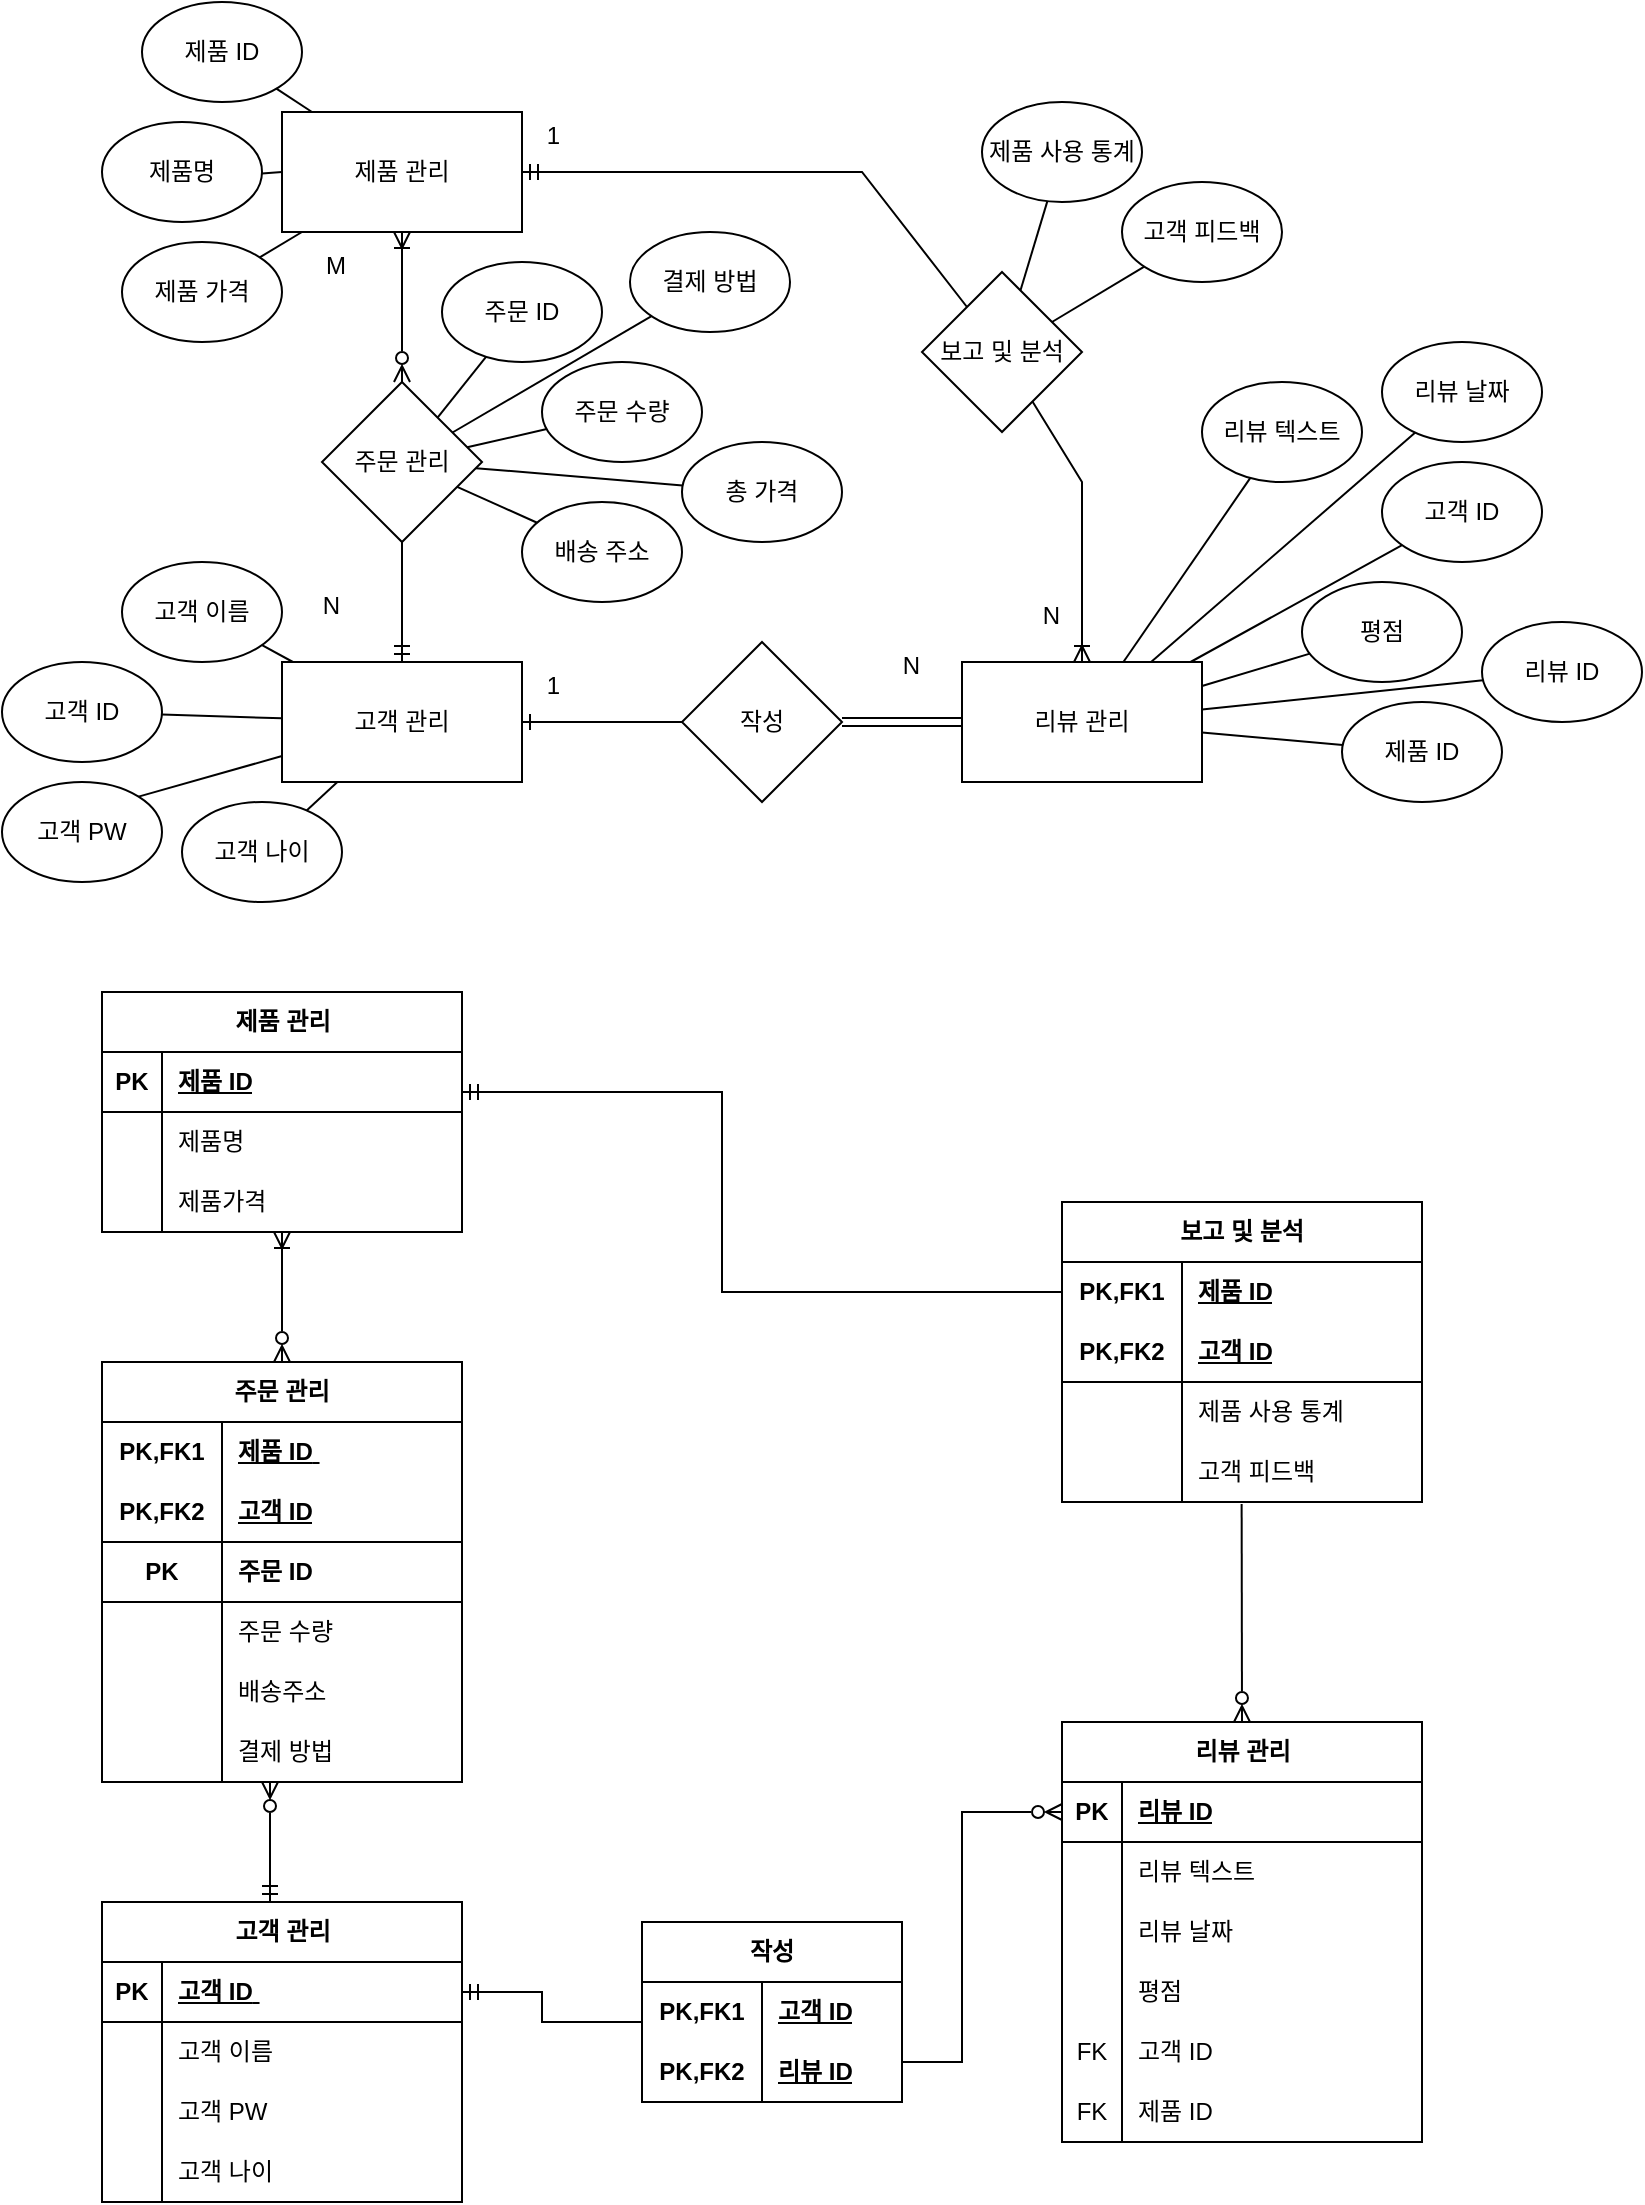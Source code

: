 <mxfile version="21.3.0" type="github">
  <diagram name="페이지-1" id="I0X-XL46i2vq7MJgRz23">
    <mxGraphModel dx="884" dy="465" grid="1" gridSize="10" guides="1" tooltips="1" connect="1" arrows="1" fold="1" page="1" pageScale="1" pageWidth="827" pageHeight="1169" math="0" shadow="0">
      <root>
        <mxCell id="0" />
        <mxCell id="1" parent="0" />
        <mxCell id="QFTJO6hWE16CWzXZC9yU-1" value="고객 관리" style="rounded=0;whiteSpace=wrap;html=1;" parent="1" vertex="1">
          <mxGeometry x="160" y="360" width="120" height="60" as="geometry" />
        </mxCell>
        <mxCell id="QFTJO6hWE16CWzXZC9yU-2" value="제품 관리" style="rounded=0;whiteSpace=wrap;html=1;" parent="1" vertex="1">
          <mxGeometry x="160" y="85" width="120" height="60" as="geometry" />
        </mxCell>
        <mxCell id="QFTJO6hWE16CWzXZC9yU-3" value="주문 관리" style="rhombus;whiteSpace=wrap;html=1;" parent="1" vertex="1">
          <mxGeometry x="180" y="220" width="80" height="80" as="geometry" />
        </mxCell>
        <mxCell id="QFTJO6hWE16CWzXZC9yU-5" value="제품 ID" style="ellipse;whiteSpace=wrap;html=1;" parent="1" vertex="1">
          <mxGeometry x="90" y="30" width="80" height="50" as="geometry" />
        </mxCell>
        <mxCell id="QFTJO6hWE16CWzXZC9yU-6" value="제품명" style="ellipse;whiteSpace=wrap;html=1;" parent="1" vertex="1">
          <mxGeometry x="70" y="90" width="80" height="50" as="geometry" />
        </mxCell>
        <mxCell id="QFTJO6hWE16CWzXZC9yU-7" value="제품 가격" style="ellipse;whiteSpace=wrap;html=1;" parent="1" vertex="1">
          <mxGeometry x="80" y="150" width="80" height="50" as="geometry" />
        </mxCell>
        <mxCell id="QFTJO6hWE16CWzXZC9yU-8" value="주문 ID" style="ellipse;whiteSpace=wrap;html=1;" parent="1" vertex="1">
          <mxGeometry x="240" y="160" width="80" height="50" as="geometry" />
        </mxCell>
        <mxCell id="QFTJO6hWE16CWzXZC9yU-9" value="주문 수량" style="ellipse;whiteSpace=wrap;html=1;" parent="1" vertex="1">
          <mxGeometry x="290" y="210" width="80" height="50" as="geometry" />
        </mxCell>
        <mxCell id="QFTJO6hWE16CWzXZC9yU-11" value="배송 주소" style="ellipse;whiteSpace=wrap;html=1;" parent="1" vertex="1">
          <mxGeometry x="280" y="280" width="80" height="50" as="geometry" />
        </mxCell>
        <mxCell id="QFTJO6hWE16CWzXZC9yU-12" value="결제 방법" style="ellipse;whiteSpace=wrap;html=1;" parent="1" vertex="1">
          <mxGeometry x="334" y="145" width="80" height="50" as="geometry" />
        </mxCell>
        <mxCell id="QFTJO6hWE16CWzXZC9yU-13" value="총 가격" style="ellipse;whiteSpace=wrap;html=1;" parent="1" vertex="1">
          <mxGeometry x="360" y="250" width="80" height="50" as="geometry" />
        </mxCell>
        <mxCell id="QFTJO6hWE16CWzXZC9yU-14" value="고객&amp;nbsp;ID" style="ellipse;whiteSpace=wrap;html=1;" parent="1" vertex="1">
          <mxGeometry x="20" y="360" width="80" height="50" as="geometry" />
        </mxCell>
        <mxCell id="QFTJO6hWE16CWzXZC9yU-15" value="고객&amp;nbsp;PW" style="ellipse;whiteSpace=wrap;html=1;" parent="1" vertex="1">
          <mxGeometry x="20" y="420" width="80" height="50" as="geometry" />
        </mxCell>
        <mxCell id="QFTJO6hWE16CWzXZC9yU-16" value="고객&amp;nbsp;이름" style="ellipse;whiteSpace=wrap;html=1;" parent="1" vertex="1">
          <mxGeometry x="80" y="310" width="80" height="50" as="geometry" />
        </mxCell>
        <mxCell id="QFTJO6hWE16CWzXZC9yU-17" value="고객&amp;nbsp;나이" style="ellipse;whiteSpace=wrap;html=1;" parent="1" vertex="1">
          <mxGeometry x="110" y="430" width="80" height="50" as="geometry" />
        </mxCell>
        <mxCell id="QFTJO6hWE16CWzXZC9yU-19" value="리뷰 관리" style="rounded=0;whiteSpace=wrap;html=1;" parent="1" vertex="1">
          <mxGeometry x="500" y="360" width="120" height="60" as="geometry" />
        </mxCell>
        <mxCell id="QFTJO6hWE16CWzXZC9yU-20" value="리뷰 ID" style="ellipse;whiteSpace=wrap;html=1;" parent="1" vertex="1">
          <mxGeometry x="760" y="340" width="80" height="50" as="geometry" />
        </mxCell>
        <mxCell id="QFTJO6hWE16CWzXZC9yU-21" value="제품 ID" style="ellipse;whiteSpace=wrap;html=1;" parent="1" vertex="1">
          <mxGeometry x="690" y="380" width="80" height="50" as="geometry" />
        </mxCell>
        <mxCell id="QFTJO6hWE16CWzXZC9yU-22" value="고객 ID" style="ellipse;whiteSpace=wrap;html=1;" parent="1" vertex="1">
          <mxGeometry x="710" y="260" width="80" height="50" as="geometry" />
        </mxCell>
        <mxCell id="QFTJO6hWE16CWzXZC9yU-23" value="평점" style="ellipse;whiteSpace=wrap;html=1;" parent="1" vertex="1">
          <mxGeometry x="670" y="320" width="80" height="50" as="geometry" />
        </mxCell>
        <mxCell id="QFTJO6hWE16CWzXZC9yU-24" value="리뷰 텍스트" style="ellipse;whiteSpace=wrap;html=1;" parent="1" vertex="1">
          <mxGeometry x="620" y="220" width="80" height="50" as="geometry" />
        </mxCell>
        <mxCell id="QFTJO6hWE16CWzXZC9yU-25" value="리뷰 날짜" style="ellipse;whiteSpace=wrap;html=1;" parent="1" vertex="1">
          <mxGeometry x="710" y="200" width="80" height="50" as="geometry" />
        </mxCell>
        <mxCell id="QFTJO6hWE16CWzXZC9yU-26" value="" style="endArrow=none;html=1;rounded=0;shape=link;" parent="1" source="QFTJO6hWE16CWzXZC9yU-27" target="QFTJO6hWE16CWzXZC9yU-19" edge="1">
          <mxGeometry width="50" height="50" relative="1" as="geometry">
            <mxPoint x="500" y="460" as="sourcePoint" />
            <mxPoint x="380" y="400" as="targetPoint" />
          </mxGeometry>
        </mxCell>
        <mxCell id="QFTJO6hWE16CWzXZC9yU-27" value="작성" style="rhombus;whiteSpace=wrap;html=1;" parent="1" vertex="1">
          <mxGeometry x="360" y="350" width="80" height="80" as="geometry" />
        </mxCell>
        <mxCell id="QFTJO6hWE16CWzXZC9yU-28" value="" style="endArrow=none;html=1;rounded=0;startArrow=ERone;startFill=0;" parent="1" source="QFTJO6hWE16CWzXZC9yU-1" target="QFTJO6hWE16CWzXZC9yU-27" edge="1">
          <mxGeometry width="50" height="50" relative="1" as="geometry">
            <mxPoint x="270" y="470" as="sourcePoint" />
            <mxPoint x="370" y="469.5" as="targetPoint" />
          </mxGeometry>
        </mxCell>
        <mxCell id="QFTJO6hWE16CWzXZC9yU-29" value="보고 및 분석" style="rhombus;whiteSpace=wrap;html=1;" parent="1" vertex="1">
          <mxGeometry x="480" y="165" width="80" height="80" as="geometry" />
        </mxCell>
        <mxCell id="QFTJO6hWE16CWzXZC9yU-30" value="" style="endArrow=ERoneToMany;html=1;rounded=0;entryX=0.5;entryY=0;entryDx=0;entryDy=0;endFill=0;" parent="1" source="QFTJO6hWE16CWzXZC9yU-29" target="QFTJO6hWE16CWzXZC9yU-19" edge="1">
          <mxGeometry width="50" height="50" relative="1" as="geometry">
            <mxPoint x="530" y="279" as="sourcePoint" />
            <mxPoint x="636" y="279" as="targetPoint" />
            <Array as="points">
              <mxPoint x="560" y="270" />
            </Array>
          </mxGeometry>
        </mxCell>
        <mxCell id="QFTJO6hWE16CWzXZC9yU-31" value="" style="endArrow=none;html=1;rounded=0;startArrow=ERmandOne;startFill=0;" parent="1" source="QFTJO6hWE16CWzXZC9yU-2" target="QFTJO6hWE16CWzXZC9yU-29" edge="1">
          <mxGeometry width="50" height="50" relative="1" as="geometry">
            <mxPoint x="310" y="150" as="sourcePoint" />
            <mxPoint x="580" y="490" as="targetPoint" />
            <Array as="points">
              <mxPoint x="450" y="115" />
            </Array>
          </mxGeometry>
        </mxCell>
        <mxCell id="QFTJO6hWE16CWzXZC9yU-32" value="" style="endArrow=ERzeroToMany;html=1;rounded=0;startArrow=ERoneToMany;startFill=0;endFill=0;" parent="1" target="QFTJO6hWE16CWzXZC9yU-3" edge="1">
          <mxGeometry width="50" height="50" relative="1" as="geometry">
            <mxPoint x="220" y="145" as="sourcePoint" />
            <mxPoint x="414" y="215" as="targetPoint" />
          </mxGeometry>
        </mxCell>
        <mxCell id="QFTJO6hWE16CWzXZC9yU-33" value="" style="endArrow=ERmandOne;html=1;rounded=0;endFill=0;" parent="1" source="QFTJO6hWE16CWzXZC9yU-3" target="QFTJO6hWE16CWzXZC9yU-1" edge="1">
          <mxGeometry width="50" height="50" relative="1" as="geometry">
            <mxPoint x="230" y="150" as="sourcePoint" />
            <mxPoint x="230" y="290" as="targetPoint" />
          </mxGeometry>
        </mxCell>
        <mxCell id="QFTJO6hWE16CWzXZC9yU-34" value="제품 사용 통계" style="ellipse;whiteSpace=wrap;html=1;" parent="1" vertex="1">
          <mxGeometry x="510" y="80" width="80" height="50" as="geometry" />
        </mxCell>
        <mxCell id="QFTJO6hWE16CWzXZC9yU-35" value="고객 피드백" style="ellipse;whiteSpace=wrap;html=1;" parent="1" vertex="1">
          <mxGeometry x="580" y="120" width="80" height="50" as="geometry" />
        </mxCell>
        <mxCell id="QFTJO6hWE16CWzXZC9yU-37" value="" style="endArrow=none;html=1;rounded=0;" parent="1" source="QFTJO6hWE16CWzXZC9yU-5" target="QFTJO6hWE16CWzXZC9yU-2" edge="1">
          <mxGeometry width="50" height="50" relative="1" as="geometry">
            <mxPoint x="230" y="150" as="sourcePoint" />
            <mxPoint x="230" y="255" as="targetPoint" />
          </mxGeometry>
        </mxCell>
        <mxCell id="QFTJO6hWE16CWzXZC9yU-38" value="" style="endArrow=none;html=1;rounded=0;" parent="1" source="QFTJO6hWE16CWzXZC9yU-6" target="QFTJO6hWE16CWzXZC9yU-2" edge="1">
          <mxGeometry width="50" height="50" relative="1" as="geometry">
            <mxPoint x="240" y="160" as="sourcePoint" />
            <mxPoint x="240" y="265" as="targetPoint" />
          </mxGeometry>
        </mxCell>
        <mxCell id="QFTJO6hWE16CWzXZC9yU-39" value="" style="endArrow=none;html=1;rounded=0;" parent="1" source="QFTJO6hWE16CWzXZC9yU-7" target="QFTJO6hWE16CWzXZC9yU-2" edge="1">
          <mxGeometry width="50" height="50" relative="1" as="geometry">
            <mxPoint x="250" y="170" as="sourcePoint" />
            <mxPoint x="250" y="275" as="targetPoint" />
          </mxGeometry>
        </mxCell>
        <mxCell id="QFTJO6hWE16CWzXZC9yU-40" value="" style="endArrow=none;html=1;rounded=0;" parent="1" source="QFTJO6hWE16CWzXZC9yU-8" target="QFTJO6hWE16CWzXZC9yU-3" edge="1">
          <mxGeometry width="50" height="50" relative="1" as="geometry">
            <mxPoint x="260" y="180" as="sourcePoint" />
            <mxPoint x="260" y="285" as="targetPoint" />
          </mxGeometry>
        </mxCell>
        <mxCell id="QFTJO6hWE16CWzXZC9yU-41" value="" style="endArrow=none;html=1;rounded=0;" parent="1" source="QFTJO6hWE16CWzXZC9yU-9" target="QFTJO6hWE16CWzXZC9yU-3" edge="1">
          <mxGeometry width="50" height="50" relative="1" as="geometry">
            <mxPoint x="270" y="190" as="sourcePoint" />
            <mxPoint x="270" y="295" as="targetPoint" />
          </mxGeometry>
        </mxCell>
        <mxCell id="QFTJO6hWE16CWzXZC9yU-42" value="" style="endArrow=none;html=1;rounded=0;" parent="1" source="QFTJO6hWE16CWzXZC9yU-11" target="QFTJO6hWE16CWzXZC9yU-3" edge="1">
          <mxGeometry width="50" height="50" relative="1" as="geometry">
            <mxPoint x="290" y="400" as="sourcePoint" />
            <mxPoint x="280" y="305" as="targetPoint" />
          </mxGeometry>
        </mxCell>
        <mxCell id="QFTJO6hWE16CWzXZC9yU-43" value="" style="endArrow=none;html=1;rounded=0;" parent="1" source="QFTJO6hWE16CWzXZC9yU-12" target="QFTJO6hWE16CWzXZC9yU-3" edge="1">
          <mxGeometry width="50" height="50" relative="1" as="geometry">
            <mxPoint x="290" y="210" as="sourcePoint" />
            <mxPoint x="290" y="315" as="targetPoint" />
          </mxGeometry>
        </mxCell>
        <mxCell id="QFTJO6hWE16CWzXZC9yU-44" value="" style="endArrow=none;html=1;rounded=0;" parent="1" source="QFTJO6hWE16CWzXZC9yU-13" target="QFTJO6hWE16CWzXZC9yU-3" edge="1">
          <mxGeometry width="50" height="50" relative="1" as="geometry">
            <mxPoint x="300" y="220" as="sourcePoint" />
            <mxPoint x="300" y="325" as="targetPoint" />
          </mxGeometry>
        </mxCell>
        <mxCell id="QFTJO6hWE16CWzXZC9yU-45" value="" style="endArrow=none;html=1;rounded=0;" parent="1" source="QFTJO6hWE16CWzXZC9yU-1" target="QFTJO6hWE16CWzXZC9yU-16" edge="1">
          <mxGeometry width="50" height="50" relative="1" as="geometry">
            <mxPoint x="310" y="230" as="sourcePoint" />
            <mxPoint x="310" y="335" as="targetPoint" />
          </mxGeometry>
        </mxCell>
        <mxCell id="QFTJO6hWE16CWzXZC9yU-46" value="" style="endArrow=none;html=1;rounded=0;" parent="1" source="QFTJO6hWE16CWzXZC9yU-1" target="QFTJO6hWE16CWzXZC9yU-14" edge="1">
          <mxGeometry width="50" height="50" relative="1" as="geometry">
            <mxPoint x="320" y="240" as="sourcePoint" />
            <mxPoint x="320" y="345" as="targetPoint" />
          </mxGeometry>
        </mxCell>
        <mxCell id="QFTJO6hWE16CWzXZC9yU-47" value="" style="endArrow=none;html=1;rounded=0;entryX=1;entryY=0;entryDx=0;entryDy=0;" parent="1" source="QFTJO6hWE16CWzXZC9yU-1" target="QFTJO6hWE16CWzXZC9yU-15" edge="1">
          <mxGeometry width="50" height="50" relative="1" as="geometry">
            <mxPoint x="330" y="250" as="sourcePoint" />
            <mxPoint x="330" y="355" as="targetPoint" />
          </mxGeometry>
        </mxCell>
        <mxCell id="QFTJO6hWE16CWzXZC9yU-48" value="" style="endArrow=none;html=1;rounded=0;" parent="1" source="QFTJO6hWE16CWzXZC9yU-1" target="QFTJO6hWE16CWzXZC9yU-17" edge="1">
          <mxGeometry width="50" height="50" relative="1" as="geometry">
            <mxPoint x="340" y="260" as="sourcePoint" />
            <mxPoint x="340" y="365" as="targetPoint" />
          </mxGeometry>
        </mxCell>
        <mxCell id="QFTJO6hWE16CWzXZC9yU-49" value="" style="endArrow=none;html=1;rounded=0;" parent="1" source="QFTJO6hWE16CWzXZC9yU-34" target="QFTJO6hWE16CWzXZC9yU-29" edge="1">
          <mxGeometry width="50" height="50" relative="1" as="geometry">
            <mxPoint x="350" y="270" as="sourcePoint" />
            <mxPoint x="350" y="375" as="targetPoint" />
          </mxGeometry>
        </mxCell>
        <mxCell id="QFTJO6hWE16CWzXZC9yU-50" value="" style="endArrow=none;html=1;rounded=0;" parent="1" source="QFTJO6hWE16CWzXZC9yU-35" target="QFTJO6hWE16CWzXZC9yU-29" edge="1">
          <mxGeometry width="50" height="50" relative="1" as="geometry">
            <mxPoint x="360" y="280" as="sourcePoint" />
            <mxPoint x="360" y="385" as="targetPoint" />
          </mxGeometry>
        </mxCell>
        <mxCell id="QFTJO6hWE16CWzXZC9yU-51" value="" style="endArrow=none;html=1;rounded=0;" parent="1" source="QFTJO6hWE16CWzXZC9yU-19" target="QFTJO6hWE16CWzXZC9yU-24" edge="1">
          <mxGeometry width="50" height="50" relative="1" as="geometry">
            <mxPoint x="370" y="290" as="sourcePoint" />
            <mxPoint x="370" y="395" as="targetPoint" />
          </mxGeometry>
        </mxCell>
        <mxCell id="QFTJO6hWE16CWzXZC9yU-52" value="" style="endArrow=none;html=1;rounded=0;" parent="1" source="QFTJO6hWE16CWzXZC9yU-19" target="QFTJO6hWE16CWzXZC9yU-25" edge="1">
          <mxGeometry width="50" height="50" relative="1" as="geometry">
            <mxPoint x="380" y="300" as="sourcePoint" />
            <mxPoint x="380" y="405" as="targetPoint" />
          </mxGeometry>
        </mxCell>
        <mxCell id="QFTJO6hWE16CWzXZC9yU-53" value="" style="endArrow=none;html=1;rounded=0;" parent="1" source="QFTJO6hWE16CWzXZC9yU-19" target="QFTJO6hWE16CWzXZC9yU-22" edge="1">
          <mxGeometry width="50" height="50" relative="1" as="geometry">
            <mxPoint x="390" y="310" as="sourcePoint" />
            <mxPoint x="390" y="415" as="targetPoint" />
          </mxGeometry>
        </mxCell>
        <mxCell id="QFTJO6hWE16CWzXZC9yU-54" value="" style="endArrow=none;html=1;rounded=0;" parent="1" source="QFTJO6hWE16CWzXZC9yU-19" target="QFTJO6hWE16CWzXZC9yU-23" edge="1">
          <mxGeometry width="50" height="50" relative="1" as="geometry">
            <mxPoint x="630" y="470" as="sourcePoint" />
            <mxPoint x="400" y="425" as="targetPoint" />
          </mxGeometry>
        </mxCell>
        <mxCell id="QFTJO6hWE16CWzXZC9yU-55" value="" style="endArrow=none;html=1;rounded=0;" parent="1" source="QFTJO6hWE16CWzXZC9yU-19" target="QFTJO6hWE16CWzXZC9yU-21" edge="1">
          <mxGeometry width="50" height="50" relative="1" as="geometry">
            <mxPoint x="410" y="330" as="sourcePoint" />
            <mxPoint x="410" y="435" as="targetPoint" />
          </mxGeometry>
        </mxCell>
        <mxCell id="QFTJO6hWE16CWzXZC9yU-56" value="" style="endArrow=none;html=1;rounded=0;" parent="1" source="QFTJO6hWE16CWzXZC9yU-19" target="QFTJO6hWE16CWzXZC9yU-20" edge="1">
          <mxGeometry width="50" height="50" relative="1" as="geometry">
            <mxPoint x="420" y="340" as="sourcePoint" />
            <mxPoint x="420" y="445" as="targetPoint" />
          </mxGeometry>
        </mxCell>
        <mxCell id="rQgLhofHb-ZOUYhMHcdL-1" value="고객 관리" style="shape=table;startSize=30;container=1;collapsible=1;childLayout=tableLayout;fixedRows=1;rowLines=0;fontStyle=1;align=center;resizeLast=1;html=1;" vertex="1" parent="1">
          <mxGeometry x="70" y="980" width="180" height="150" as="geometry" />
        </mxCell>
        <mxCell id="rQgLhofHb-ZOUYhMHcdL-254" value="" style="shape=tableRow;horizontal=0;startSize=0;swimlaneHead=0;swimlaneBody=0;fillColor=none;collapsible=0;dropTarget=0;points=[[0,0.5],[1,0.5]];portConstraint=eastwest;top=0;left=0;right=0;bottom=1;" vertex="1" parent="rQgLhofHb-ZOUYhMHcdL-1">
          <mxGeometry y="30" width="180" height="30" as="geometry" />
        </mxCell>
        <mxCell id="rQgLhofHb-ZOUYhMHcdL-255" value="PK" style="shape=partialRectangle;connectable=0;fillColor=none;top=0;left=0;bottom=0;right=0;fontStyle=1;overflow=hidden;whiteSpace=wrap;html=1;" vertex="1" parent="rQgLhofHb-ZOUYhMHcdL-254">
          <mxGeometry width="30" height="30" as="geometry">
            <mxRectangle width="30" height="30" as="alternateBounds" />
          </mxGeometry>
        </mxCell>
        <mxCell id="rQgLhofHb-ZOUYhMHcdL-256" value="고객 ID&lt;span style=&quot;white-space: pre;&quot;&gt;	&lt;/span&gt;" style="shape=partialRectangle;connectable=0;fillColor=none;top=0;left=0;bottom=0;right=0;align=left;spacingLeft=6;fontStyle=5;overflow=hidden;whiteSpace=wrap;html=1;" vertex="1" parent="rQgLhofHb-ZOUYhMHcdL-254">
          <mxGeometry x="30" width="150" height="30" as="geometry">
            <mxRectangle width="150" height="30" as="alternateBounds" />
          </mxGeometry>
        </mxCell>
        <mxCell id="rQgLhofHb-ZOUYhMHcdL-5" value="" style="shape=tableRow;horizontal=0;startSize=0;swimlaneHead=0;swimlaneBody=0;fillColor=none;collapsible=0;dropTarget=0;points=[[0,0.5],[1,0.5]];portConstraint=eastwest;top=0;left=0;right=0;bottom=0;" vertex="1" parent="rQgLhofHb-ZOUYhMHcdL-1">
          <mxGeometry y="60" width="180" height="30" as="geometry" />
        </mxCell>
        <mxCell id="rQgLhofHb-ZOUYhMHcdL-6" value="" style="shape=partialRectangle;connectable=0;fillColor=none;top=0;left=0;bottom=0;right=0;editable=1;overflow=hidden;whiteSpace=wrap;html=1;" vertex="1" parent="rQgLhofHb-ZOUYhMHcdL-5">
          <mxGeometry width="30" height="30" as="geometry">
            <mxRectangle width="30" height="30" as="alternateBounds" />
          </mxGeometry>
        </mxCell>
        <mxCell id="rQgLhofHb-ZOUYhMHcdL-7" value="고객 이름&lt;span style=&quot;white-space: pre;&quot;&gt;	&lt;/span&gt;" style="shape=partialRectangle;connectable=0;fillColor=none;top=0;left=0;bottom=0;right=0;align=left;spacingLeft=6;overflow=hidden;whiteSpace=wrap;html=1;" vertex="1" parent="rQgLhofHb-ZOUYhMHcdL-5">
          <mxGeometry x="30" width="150" height="30" as="geometry">
            <mxRectangle width="150" height="30" as="alternateBounds" />
          </mxGeometry>
        </mxCell>
        <mxCell id="rQgLhofHb-ZOUYhMHcdL-8" value="" style="shape=tableRow;horizontal=0;startSize=0;swimlaneHead=0;swimlaneBody=0;fillColor=none;collapsible=0;dropTarget=0;points=[[0,0.5],[1,0.5]];portConstraint=eastwest;top=0;left=0;right=0;bottom=0;" vertex="1" parent="rQgLhofHb-ZOUYhMHcdL-1">
          <mxGeometry y="90" width="180" height="30" as="geometry" />
        </mxCell>
        <mxCell id="rQgLhofHb-ZOUYhMHcdL-9" value="" style="shape=partialRectangle;connectable=0;fillColor=none;top=0;left=0;bottom=0;right=0;editable=1;overflow=hidden;whiteSpace=wrap;html=1;" vertex="1" parent="rQgLhofHb-ZOUYhMHcdL-8">
          <mxGeometry width="30" height="30" as="geometry">
            <mxRectangle width="30" height="30" as="alternateBounds" />
          </mxGeometry>
        </mxCell>
        <mxCell id="rQgLhofHb-ZOUYhMHcdL-10" value="고객 PW" style="shape=partialRectangle;connectable=0;fillColor=none;top=0;left=0;bottom=0;right=0;align=left;spacingLeft=6;overflow=hidden;whiteSpace=wrap;html=1;" vertex="1" parent="rQgLhofHb-ZOUYhMHcdL-8">
          <mxGeometry x="30" width="150" height="30" as="geometry">
            <mxRectangle width="150" height="30" as="alternateBounds" />
          </mxGeometry>
        </mxCell>
        <mxCell id="rQgLhofHb-ZOUYhMHcdL-11" value="" style="shape=tableRow;horizontal=0;startSize=0;swimlaneHead=0;swimlaneBody=0;fillColor=none;collapsible=0;dropTarget=0;points=[[0,0.5],[1,0.5]];portConstraint=eastwest;top=0;left=0;right=0;bottom=0;" vertex="1" parent="rQgLhofHb-ZOUYhMHcdL-1">
          <mxGeometry y="120" width="180" height="30" as="geometry" />
        </mxCell>
        <mxCell id="rQgLhofHb-ZOUYhMHcdL-12" value="" style="shape=partialRectangle;connectable=0;fillColor=none;top=0;left=0;bottom=0;right=0;editable=1;overflow=hidden;whiteSpace=wrap;html=1;" vertex="1" parent="rQgLhofHb-ZOUYhMHcdL-11">
          <mxGeometry width="30" height="30" as="geometry">
            <mxRectangle width="30" height="30" as="alternateBounds" />
          </mxGeometry>
        </mxCell>
        <mxCell id="rQgLhofHb-ZOUYhMHcdL-13" value="고객 나이" style="shape=partialRectangle;connectable=0;fillColor=none;top=0;left=0;bottom=0;right=0;align=left;spacingLeft=6;overflow=hidden;whiteSpace=wrap;html=1;" vertex="1" parent="rQgLhofHb-ZOUYhMHcdL-11">
          <mxGeometry x="30" width="150" height="30" as="geometry">
            <mxRectangle width="150" height="30" as="alternateBounds" />
          </mxGeometry>
        </mxCell>
        <mxCell id="rQgLhofHb-ZOUYhMHcdL-14" value="제품 관리" style="shape=table;startSize=30;container=1;collapsible=1;childLayout=tableLayout;fixedRows=1;rowLines=0;fontStyle=1;align=center;resizeLast=1;html=1;" vertex="1" parent="1">
          <mxGeometry x="70" y="525" width="180" height="120" as="geometry" />
        </mxCell>
        <mxCell id="rQgLhofHb-ZOUYhMHcdL-245" value="" style="shape=tableRow;horizontal=0;startSize=0;swimlaneHead=0;swimlaneBody=0;fillColor=none;collapsible=0;dropTarget=0;points=[[0,0.5],[1,0.5]];portConstraint=eastwest;top=0;left=0;right=0;bottom=1;" vertex="1" parent="rQgLhofHb-ZOUYhMHcdL-14">
          <mxGeometry y="30" width="180" height="30" as="geometry" />
        </mxCell>
        <mxCell id="rQgLhofHb-ZOUYhMHcdL-246" value="PK" style="shape=partialRectangle;connectable=0;fillColor=none;top=0;left=0;bottom=0;right=0;fontStyle=1;overflow=hidden;whiteSpace=wrap;html=1;" vertex="1" parent="rQgLhofHb-ZOUYhMHcdL-245">
          <mxGeometry width="30" height="30" as="geometry">
            <mxRectangle width="30" height="30" as="alternateBounds" />
          </mxGeometry>
        </mxCell>
        <mxCell id="rQgLhofHb-ZOUYhMHcdL-247" value="제품 ID" style="shape=partialRectangle;connectable=0;fillColor=none;top=0;left=0;bottom=0;right=0;align=left;spacingLeft=6;fontStyle=5;overflow=hidden;whiteSpace=wrap;html=1;" vertex="1" parent="rQgLhofHb-ZOUYhMHcdL-245">
          <mxGeometry x="30" width="150" height="30" as="geometry">
            <mxRectangle width="150" height="30" as="alternateBounds" />
          </mxGeometry>
        </mxCell>
        <mxCell id="rQgLhofHb-ZOUYhMHcdL-18" value="" style="shape=tableRow;horizontal=0;startSize=0;swimlaneHead=0;swimlaneBody=0;fillColor=none;collapsible=0;dropTarget=0;points=[[0,0.5],[1,0.5]];portConstraint=eastwest;top=0;left=0;right=0;bottom=0;" vertex="1" parent="rQgLhofHb-ZOUYhMHcdL-14">
          <mxGeometry y="60" width="180" height="30" as="geometry" />
        </mxCell>
        <mxCell id="rQgLhofHb-ZOUYhMHcdL-19" value="" style="shape=partialRectangle;connectable=0;fillColor=none;top=0;left=0;bottom=0;right=0;editable=1;overflow=hidden;whiteSpace=wrap;html=1;" vertex="1" parent="rQgLhofHb-ZOUYhMHcdL-18">
          <mxGeometry width="30" height="30" as="geometry">
            <mxRectangle width="30" height="30" as="alternateBounds" />
          </mxGeometry>
        </mxCell>
        <mxCell id="rQgLhofHb-ZOUYhMHcdL-20" value="제품명" style="shape=partialRectangle;connectable=0;fillColor=none;top=0;left=0;bottom=0;right=0;align=left;spacingLeft=6;overflow=hidden;whiteSpace=wrap;html=1;" vertex="1" parent="rQgLhofHb-ZOUYhMHcdL-18">
          <mxGeometry x="30" width="150" height="30" as="geometry">
            <mxRectangle width="150" height="30" as="alternateBounds" />
          </mxGeometry>
        </mxCell>
        <mxCell id="rQgLhofHb-ZOUYhMHcdL-21" value="" style="shape=tableRow;horizontal=0;startSize=0;swimlaneHead=0;swimlaneBody=0;fillColor=none;collapsible=0;dropTarget=0;points=[[0,0.5],[1,0.5]];portConstraint=eastwest;top=0;left=0;right=0;bottom=0;" vertex="1" parent="rQgLhofHb-ZOUYhMHcdL-14">
          <mxGeometry y="90" width="180" height="30" as="geometry" />
        </mxCell>
        <mxCell id="rQgLhofHb-ZOUYhMHcdL-22" value="" style="shape=partialRectangle;connectable=0;fillColor=none;top=0;left=0;bottom=0;right=0;editable=1;overflow=hidden;whiteSpace=wrap;html=1;" vertex="1" parent="rQgLhofHb-ZOUYhMHcdL-21">
          <mxGeometry width="30" height="30" as="geometry">
            <mxRectangle width="30" height="30" as="alternateBounds" />
          </mxGeometry>
        </mxCell>
        <mxCell id="rQgLhofHb-ZOUYhMHcdL-23" value="제품가격" style="shape=partialRectangle;connectable=0;fillColor=none;top=0;left=0;bottom=0;right=0;align=left;spacingLeft=6;overflow=hidden;whiteSpace=wrap;html=1;" vertex="1" parent="rQgLhofHb-ZOUYhMHcdL-21">
          <mxGeometry x="30" width="150" height="30" as="geometry">
            <mxRectangle width="150" height="30" as="alternateBounds" />
          </mxGeometry>
        </mxCell>
        <mxCell id="rQgLhofHb-ZOUYhMHcdL-95" value="리뷰 관리" style="shape=table;startSize=30;container=1;collapsible=1;childLayout=tableLayout;fixedRows=1;rowLines=0;fontStyle=1;align=center;resizeLast=1;html=1;" vertex="1" parent="1">
          <mxGeometry x="550" y="890" width="180" height="210" as="geometry" />
        </mxCell>
        <mxCell id="rQgLhofHb-ZOUYhMHcdL-96" value="" style="shape=tableRow;horizontal=0;startSize=0;swimlaneHead=0;swimlaneBody=0;fillColor=none;collapsible=0;dropTarget=0;points=[[0,0.5],[1,0.5]];portConstraint=eastwest;top=0;left=0;right=0;bottom=1;" vertex="1" parent="rQgLhofHb-ZOUYhMHcdL-95">
          <mxGeometry y="30" width="180" height="30" as="geometry" />
        </mxCell>
        <mxCell id="rQgLhofHb-ZOUYhMHcdL-97" value="PK" style="shape=partialRectangle;connectable=0;fillColor=none;top=0;left=0;bottom=0;right=0;fontStyle=1;overflow=hidden;whiteSpace=wrap;html=1;" vertex="1" parent="rQgLhofHb-ZOUYhMHcdL-96">
          <mxGeometry width="30" height="30" as="geometry">
            <mxRectangle width="30" height="30" as="alternateBounds" />
          </mxGeometry>
        </mxCell>
        <mxCell id="rQgLhofHb-ZOUYhMHcdL-98" value="리뷰 ID" style="shape=partialRectangle;connectable=0;fillColor=none;top=0;left=0;bottom=0;right=0;align=left;spacingLeft=6;fontStyle=5;overflow=hidden;whiteSpace=wrap;html=1;" vertex="1" parent="rQgLhofHb-ZOUYhMHcdL-96">
          <mxGeometry x="30" width="150" height="30" as="geometry">
            <mxRectangle width="150" height="30" as="alternateBounds" />
          </mxGeometry>
        </mxCell>
        <mxCell id="rQgLhofHb-ZOUYhMHcdL-99" value="" style="shape=tableRow;horizontal=0;startSize=0;swimlaneHead=0;swimlaneBody=0;fillColor=none;collapsible=0;dropTarget=0;points=[[0,0.5],[1,0.5]];portConstraint=eastwest;top=0;left=0;right=0;bottom=0;" vertex="1" parent="rQgLhofHb-ZOUYhMHcdL-95">
          <mxGeometry y="60" width="180" height="30" as="geometry" />
        </mxCell>
        <mxCell id="rQgLhofHb-ZOUYhMHcdL-100" value="" style="shape=partialRectangle;connectable=0;fillColor=none;top=0;left=0;bottom=0;right=0;editable=1;overflow=hidden;whiteSpace=wrap;html=1;" vertex="1" parent="rQgLhofHb-ZOUYhMHcdL-99">
          <mxGeometry width="30" height="30" as="geometry">
            <mxRectangle width="30" height="30" as="alternateBounds" />
          </mxGeometry>
        </mxCell>
        <mxCell id="rQgLhofHb-ZOUYhMHcdL-101" value="리뷰 텍스트" style="shape=partialRectangle;connectable=0;fillColor=none;top=0;left=0;bottom=0;right=0;align=left;spacingLeft=6;overflow=hidden;whiteSpace=wrap;html=1;" vertex="1" parent="rQgLhofHb-ZOUYhMHcdL-99">
          <mxGeometry x="30" width="150" height="30" as="geometry">
            <mxRectangle width="150" height="30" as="alternateBounds" />
          </mxGeometry>
        </mxCell>
        <mxCell id="rQgLhofHb-ZOUYhMHcdL-102" value="" style="shape=tableRow;horizontal=0;startSize=0;swimlaneHead=0;swimlaneBody=0;fillColor=none;collapsible=0;dropTarget=0;points=[[0,0.5],[1,0.5]];portConstraint=eastwest;top=0;left=0;right=0;bottom=0;" vertex="1" parent="rQgLhofHb-ZOUYhMHcdL-95">
          <mxGeometry y="90" width="180" height="30" as="geometry" />
        </mxCell>
        <mxCell id="rQgLhofHb-ZOUYhMHcdL-103" value="" style="shape=partialRectangle;connectable=0;fillColor=none;top=0;left=0;bottom=0;right=0;editable=1;overflow=hidden;whiteSpace=wrap;html=1;" vertex="1" parent="rQgLhofHb-ZOUYhMHcdL-102">
          <mxGeometry width="30" height="30" as="geometry">
            <mxRectangle width="30" height="30" as="alternateBounds" />
          </mxGeometry>
        </mxCell>
        <mxCell id="rQgLhofHb-ZOUYhMHcdL-104" value="리뷰 날짜" style="shape=partialRectangle;connectable=0;fillColor=none;top=0;left=0;bottom=0;right=0;align=left;spacingLeft=6;overflow=hidden;whiteSpace=wrap;html=1;" vertex="1" parent="rQgLhofHb-ZOUYhMHcdL-102">
          <mxGeometry x="30" width="150" height="30" as="geometry">
            <mxRectangle width="150" height="30" as="alternateBounds" />
          </mxGeometry>
        </mxCell>
        <mxCell id="rQgLhofHb-ZOUYhMHcdL-105" value="" style="shape=tableRow;horizontal=0;startSize=0;swimlaneHead=0;swimlaneBody=0;fillColor=none;collapsible=0;dropTarget=0;points=[[0,0.5],[1,0.5]];portConstraint=eastwest;top=0;left=0;right=0;bottom=0;" vertex="1" parent="rQgLhofHb-ZOUYhMHcdL-95">
          <mxGeometry y="120" width="180" height="30" as="geometry" />
        </mxCell>
        <mxCell id="rQgLhofHb-ZOUYhMHcdL-106" value="" style="shape=partialRectangle;connectable=0;fillColor=none;top=0;left=0;bottom=0;right=0;editable=1;overflow=hidden;whiteSpace=wrap;html=1;" vertex="1" parent="rQgLhofHb-ZOUYhMHcdL-105">
          <mxGeometry width="30" height="30" as="geometry">
            <mxRectangle width="30" height="30" as="alternateBounds" />
          </mxGeometry>
        </mxCell>
        <mxCell id="rQgLhofHb-ZOUYhMHcdL-107" value="평점" style="shape=partialRectangle;connectable=0;fillColor=none;top=0;left=0;bottom=0;right=0;align=left;spacingLeft=6;overflow=hidden;whiteSpace=wrap;html=1;" vertex="1" parent="rQgLhofHb-ZOUYhMHcdL-105">
          <mxGeometry x="30" width="150" height="30" as="geometry">
            <mxRectangle width="150" height="30" as="alternateBounds" />
          </mxGeometry>
        </mxCell>
        <mxCell id="rQgLhofHb-ZOUYhMHcdL-159" value="" style="shape=tableRow;horizontal=0;startSize=0;swimlaneHead=0;swimlaneBody=0;fillColor=none;collapsible=0;dropTarget=0;points=[[0,0.5],[1,0.5]];portConstraint=eastwest;top=0;left=0;right=0;bottom=0;" vertex="1" parent="rQgLhofHb-ZOUYhMHcdL-95">
          <mxGeometry y="150" width="180" height="30" as="geometry" />
        </mxCell>
        <mxCell id="rQgLhofHb-ZOUYhMHcdL-160" value="FK" style="shape=partialRectangle;connectable=0;fillColor=none;top=0;left=0;bottom=0;right=0;editable=1;overflow=hidden;whiteSpace=wrap;html=1;" vertex="1" parent="rQgLhofHb-ZOUYhMHcdL-159">
          <mxGeometry width="30" height="30" as="geometry">
            <mxRectangle width="30" height="30" as="alternateBounds" />
          </mxGeometry>
        </mxCell>
        <mxCell id="rQgLhofHb-ZOUYhMHcdL-161" value="고객 ID" style="shape=partialRectangle;connectable=0;fillColor=none;top=0;left=0;bottom=0;right=0;align=left;spacingLeft=6;overflow=hidden;whiteSpace=wrap;html=1;" vertex="1" parent="rQgLhofHb-ZOUYhMHcdL-159">
          <mxGeometry x="30" width="150" height="30" as="geometry">
            <mxRectangle width="150" height="30" as="alternateBounds" />
          </mxGeometry>
        </mxCell>
        <mxCell id="rQgLhofHb-ZOUYhMHcdL-167" value="" style="shape=tableRow;horizontal=0;startSize=0;swimlaneHead=0;swimlaneBody=0;fillColor=none;collapsible=0;dropTarget=0;points=[[0,0.5],[1,0.5]];portConstraint=eastwest;top=0;left=0;right=0;bottom=0;" vertex="1" parent="rQgLhofHb-ZOUYhMHcdL-95">
          <mxGeometry y="180" width="180" height="30" as="geometry" />
        </mxCell>
        <mxCell id="rQgLhofHb-ZOUYhMHcdL-168" value="FK" style="shape=partialRectangle;connectable=0;fillColor=none;top=0;left=0;bottom=0;right=0;editable=1;overflow=hidden;whiteSpace=wrap;html=1;" vertex="1" parent="rQgLhofHb-ZOUYhMHcdL-167">
          <mxGeometry width="30" height="30" as="geometry">
            <mxRectangle width="30" height="30" as="alternateBounds" />
          </mxGeometry>
        </mxCell>
        <mxCell id="rQgLhofHb-ZOUYhMHcdL-169" value="제품 ID" style="shape=partialRectangle;connectable=0;fillColor=none;top=0;left=0;bottom=0;right=0;align=left;spacingLeft=6;overflow=hidden;whiteSpace=wrap;html=1;" vertex="1" parent="rQgLhofHb-ZOUYhMHcdL-167">
          <mxGeometry x="30" width="150" height="30" as="geometry">
            <mxRectangle width="150" height="30" as="alternateBounds" />
          </mxGeometry>
        </mxCell>
        <mxCell id="rQgLhofHb-ZOUYhMHcdL-133" value="주문 관리" style="shape=table;startSize=30;container=1;collapsible=1;childLayout=tableLayout;fixedRows=1;rowLines=0;fontStyle=1;align=center;resizeLast=1;html=1;whiteSpace=wrap;" vertex="1" parent="1">
          <mxGeometry x="70" y="710" width="180" height="210" as="geometry" />
        </mxCell>
        <mxCell id="rQgLhofHb-ZOUYhMHcdL-225" value="" style="shape=tableRow;horizontal=0;startSize=0;swimlaneHead=0;swimlaneBody=0;fillColor=none;collapsible=0;dropTarget=0;points=[[0,0.5],[1,0.5]];portConstraint=eastwest;top=0;left=0;right=0;bottom=0;html=1;" vertex="1" parent="rQgLhofHb-ZOUYhMHcdL-133">
          <mxGeometry y="30" width="180" height="30" as="geometry" />
        </mxCell>
        <mxCell id="rQgLhofHb-ZOUYhMHcdL-226" value="PK,FK1" style="shape=partialRectangle;connectable=0;fillColor=none;top=0;left=0;bottom=0;right=0;fontStyle=1;overflow=hidden;html=1;whiteSpace=wrap;" vertex="1" parent="rQgLhofHb-ZOUYhMHcdL-225">
          <mxGeometry width="60" height="30" as="geometry">
            <mxRectangle width="60" height="30" as="alternateBounds" />
          </mxGeometry>
        </mxCell>
        <mxCell id="rQgLhofHb-ZOUYhMHcdL-227" value="제품 ID&lt;span style=&quot;white-space: pre;&quot;&gt;	&lt;/span&gt;" style="shape=partialRectangle;connectable=0;fillColor=none;top=0;left=0;bottom=0;right=0;align=left;spacingLeft=6;fontStyle=5;overflow=hidden;html=1;whiteSpace=wrap;" vertex="1" parent="rQgLhofHb-ZOUYhMHcdL-225">
          <mxGeometry x="60" width="120" height="30" as="geometry">
            <mxRectangle width="120" height="30" as="alternateBounds" />
          </mxGeometry>
        </mxCell>
        <mxCell id="rQgLhofHb-ZOUYhMHcdL-257" value="" style="shape=tableRow;horizontal=0;startSize=0;swimlaneHead=0;swimlaneBody=0;fillColor=none;collapsible=0;dropTarget=0;points=[[0,0.5],[1,0.5]];portConstraint=eastwest;top=0;left=0;right=0;bottom=1;html=1;" vertex="1" parent="rQgLhofHb-ZOUYhMHcdL-133">
          <mxGeometry y="60" width="180" height="30" as="geometry" />
        </mxCell>
        <mxCell id="rQgLhofHb-ZOUYhMHcdL-258" value="PK,FK2" style="shape=partialRectangle;connectable=0;fillColor=none;top=0;left=0;bottom=0;right=0;fontStyle=1;overflow=hidden;html=1;whiteSpace=wrap;" vertex="1" parent="rQgLhofHb-ZOUYhMHcdL-257">
          <mxGeometry width="60" height="30" as="geometry">
            <mxRectangle width="60" height="30" as="alternateBounds" />
          </mxGeometry>
        </mxCell>
        <mxCell id="rQgLhofHb-ZOUYhMHcdL-259" value="고객 ID" style="shape=partialRectangle;connectable=0;fillColor=none;top=0;left=0;bottom=0;right=0;align=left;spacingLeft=6;fontStyle=5;overflow=hidden;html=1;whiteSpace=wrap;" vertex="1" parent="rQgLhofHb-ZOUYhMHcdL-257">
          <mxGeometry x="60" width="120" height="30" as="geometry">
            <mxRectangle width="120" height="30" as="alternateBounds" />
          </mxGeometry>
        </mxCell>
        <mxCell id="rQgLhofHb-ZOUYhMHcdL-140" value="" style="shape=tableRow;horizontal=0;startSize=0;swimlaneHead=0;swimlaneBody=0;fillColor=none;collapsible=0;dropTarget=0;points=[[0,0.5],[1,0.5]];portConstraint=eastwest;top=0;left=0;right=0;bottom=0;html=1;swimlaneLine=1;swimlaneFillColor=default;" vertex="1" parent="rQgLhofHb-ZOUYhMHcdL-133">
          <mxGeometry y="90" width="180" height="30" as="geometry" />
        </mxCell>
        <mxCell id="rQgLhofHb-ZOUYhMHcdL-141" value="&lt;b&gt;PK&lt;/b&gt;" style="shape=partialRectangle;connectable=0;fillColor=none;top=0;left=0;bottom=0;right=0;editable=1;overflow=hidden;html=1;whiteSpace=wrap;" vertex="1" parent="rQgLhofHb-ZOUYhMHcdL-140">
          <mxGeometry width="60" height="30" as="geometry">
            <mxRectangle width="60" height="30" as="alternateBounds" />
          </mxGeometry>
        </mxCell>
        <mxCell id="rQgLhofHb-ZOUYhMHcdL-142" value="&lt;b&gt;주문 ID&lt;/b&gt;" style="shape=partialRectangle;connectable=0;fillColor=none;top=0;left=0;bottom=0;right=0;align=left;spacingLeft=6;overflow=hidden;html=1;whiteSpace=wrap;" vertex="1" parent="rQgLhofHb-ZOUYhMHcdL-140">
          <mxGeometry x="60" width="120" height="30" as="geometry">
            <mxRectangle width="120" height="30" as="alternateBounds" />
          </mxGeometry>
        </mxCell>
        <mxCell id="rQgLhofHb-ZOUYhMHcdL-143" value="" style="shape=tableRow;horizontal=0;startSize=0;swimlaneHead=0;swimlaneBody=0;fillColor=none;collapsible=0;dropTarget=0;points=[[0,0.5],[1,0.5]];portConstraint=eastwest;top=0;left=0;right=0;bottom=0;html=1;" vertex="1" parent="rQgLhofHb-ZOUYhMHcdL-133">
          <mxGeometry y="120" width="180" height="30" as="geometry" />
        </mxCell>
        <mxCell id="rQgLhofHb-ZOUYhMHcdL-144" value="" style="shape=partialRectangle;connectable=0;fillColor=none;top=0;left=0;bottom=0;right=0;editable=1;overflow=hidden;html=1;whiteSpace=wrap;" vertex="1" parent="rQgLhofHb-ZOUYhMHcdL-143">
          <mxGeometry width="60" height="30" as="geometry">
            <mxRectangle width="60" height="30" as="alternateBounds" />
          </mxGeometry>
        </mxCell>
        <mxCell id="rQgLhofHb-ZOUYhMHcdL-145" value="주문 수량" style="shape=partialRectangle;connectable=0;fillColor=none;top=0;left=0;bottom=0;right=0;align=left;spacingLeft=6;overflow=hidden;html=1;whiteSpace=wrap;" vertex="1" parent="rQgLhofHb-ZOUYhMHcdL-143">
          <mxGeometry x="60" width="120" height="30" as="geometry">
            <mxRectangle width="120" height="30" as="alternateBounds" />
          </mxGeometry>
        </mxCell>
        <mxCell id="rQgLhofHb-ZOUYhMHcdL-146" value="" style="shape=tableRow;horizontal=0;startSize=0;swimlaneHead=0;swimlaneBody=0;fillColor=none;collapsible=0;dropTarget=0;points=[[0,0.5],[1,0.5]];portConstraint=eastwest;top=0;left=0;right=0;bottom=0;html=1;" vertex="1" parent="rQgLhofHb-ZOUYhMHcdL-133">
          <mxGeometry y="150" width="180" height="30" as="geometry" />
        </mxCell>
        <mxCell id="rQgLhofHb-ZOUYhMHcdL-147" value="" style="shape=partialRectangle;connectable=0;fillColor=none;top=0;left=0;bottom=0;right=0;editable=1;overflow=hidden;html=1;whiteSpace=wrap;" vertex="1" parent="rQgLhofHb-ZOUYhMHcdL-146">
          <mxGeometry width="60" height="30" as="geometry">
            <mxRectangle width="60" height="30" as="alternateBounds" />
          </mxGeometry>
        </mxCell>
        <mxCell id="rQgLhofHb-ZOUYhMHcdL-148" value="배송주소" style="shape=partialRectangle;connectable=0;fillColor=none;top=0;left=0;bottom=0;right=0;align=left;spacingLeft=6;overflow=hidden;html=1;whiteSpace=wrap;" vertex="1" parent="rQgLhofHb-ZOUYhMHcdL-146">
          <mxGeometry x="60" width="120" height="30" as="geometry">
            <mxRectangle width="120" height="30" as="alternateBounds" />
          </mxGeometry>
        </mxCell>
        <mxCell id="rQgLhofHb-ZOUYhMHcdL-149" value="" style="shape=tableRow;horizontal=0;startSize=0;swimlaneHead=0;swimlaneBody=0;fillColor=none;collapsible=0;dropTarget=0;points=[[0,0.5],[1,0.5]];portConstraint=eastwest;top=0;left=0;right=0;bottom=0;html=1;" vertex="1" parent="rQgLhofHb-ZOUYhMHcdL-133">
          <mxGeometry y="180" width="180" height="30" as="geometry" />
        </mxCell>
        <mxCell id="rQgLhofHb-ZOUYhMHcdL-150" value="" style="shape=partialRectangle;connectable=0;fillColor=none;top=0;left=0;bottom=0;right=0;editable=1;overflow=hidden;html=1;whiteSpace=wrap;" vertex="1" parent="rQgLhofHb-ZOUYhMHcdL-149">
          <mxGeometry width="60" height="30" as="geometry">
            <mxRectangle width="60" height="30" as="alternateBounds" />
          </mxGeometry>
        </mxCell>
        <mxCell id="rQgLhofHb-ZOUYhMHcdL-151" value="결제 방법" style="shape=partialRectangle;connectable=0;fillColor=none;top=0;left=0;bottom=0;right=0;align=left;spacingLeft=6;overflow=hidden;html=1;whiteSpace=wrap;" vertex="1" parent="rQgLhofHb-ZOUYhMHcdL-149">
          <mxGeometry x="60" width="120" height="30" as="geometry">
            <mxRectangle width="120" height="30" as="alternateBounds" />
          </mxGeometry>
        </mxCell>
        <mxCell id="rQgLhofHb-ZOUYhMHcdL-158" value="" style="endArrow=none;html=1;rounded=0;" edge="1" parent="1">
          <mxGeometry relative="1" as="geometry">
            <mxPoint x="70" y="830" as="sourcePoint" />
            <mxPoint x="250" y="830" as="targetPoint" />
          </mxGeometry>
        </mxCell>
        <mxCell id="rQgLhofHb-ZOUYhMHcdL-199" value="작성" style="shape=table;startSize=30;container=1;collapsible=1;childLayout=tableLayout;fixedRows=1;rowLines=0;fontStyle=1;align=center;resizeLast=1;html=1;whiteSpace=wrap;" vertex="1" parent="1">
          <mxGeometry x="340" y="990" width="130" height="90" as="geometry" />
        </mxCell>
        <mxCell id="rQgLhofHb-ZOUYhMHcdL-200" value="" style="shape=tableRow;horizontal=0;startSize=0;swimlaneHead=0;swimlaneBody=0;fillColor=none;collapsible=0;dropTarget=0;points=[[0,0.5],[1,0.5]];portConstraint=eastwest;top=0;left=0;right=0;bottom=0;html=1;" vertex="1" parent="rQgLhofHb-ZOUYhMHcdL-199">
          <mxGeometry y="30" width="130" height="30" as="geometry" />
        </mxCell>
        <mxCell id="rQgLhofHb-ZOUYhMHcdL-201" value="PK,FK1" style="shape=partialRectangle;connectable=0;fillColor=none;top=0;left=0;bottom=0;right=0;fontStyle=1;overflow=hidden;html=1;whiteSpace=wrap;" vertex="1" parent="rQgLhofHb-ZOUYhMHcdL-200">
          <mxGeometry width="60" height="30" as="geometry">
            <mxRectangle width="60" height="30" as="alternateBounds" />
          </mxGeometry>
        </mxCell>
        <mxCell id="rQgLhofHb-ZOUYhMHcdL-202" value="고객 ID" style="shape=partialRectangle;connectable=0;fillColor=none;top=0;left=0;bottom=0;right=0;align=left;spacingLeft=6;fontStyle=5;overflow=hidden;html=1;whiteSpace=wrap;" vertex="1" parent="rQgLhofHb-ZOUYhMHcdL-200">
          <mxGeometry x="60" width="70" height="30" as="geometry">
            <mxRectangle width="70" height="30" as="alternateBounds" />
          </mxGeometry>
        </mxCell>
        <mxCell id="rQgLhofHb-ZOUYhMHcdL-203" value="" style="shape=tableRow;horizontal=0;startSize=0;swimlaneHead=0;swimlaneBody=0;fillColor=none;collapsible=0;dropTarget=0;points=[[0,0.5],[1,0.5]];portConstraint=eastwest;top=0;left=0;right=0;bottom=1;html=1;" vertex="1" parent="rQgLhofHb-ZOUYhMHcdL-199">
          <mxGeometry y="60" width="130" height="30" as="geometry" />
        </mxCell>
        <mxCell id="rQgLhofHb-ZOUYhMHcdL-204" value="PK,FK2" style="shape=partialRectangle;connectable=0;fillColor=none;top=0;left=0;bottom=0;right=0;fontStyle=1;overflow=hidden;html=1;whiteSpace=wrap;" vertex="1" parent="rQgLhofHb-ZOUYhMHcdL-203">
          <mxGeometry width="60" height="30" as="geometry">
            <mxRectangle width="60" height="30" as="alternateBounds" />
          </mxGeometry>
        </mxCell>
        <mxCell id="rQgLhofHb-ZOUYhMHcdL-205" value="리뷰 ID" style="shape=partialRectangle;connectable=0;fillColor=none;top=0;left=0;bottom=0;right=0;align=left;spacingLeft=6;fontStyle=5;overflow=hidden;html=1;whiteSpace=wrap;" vertex="1" parent="rQgLhofHb-ZOUYhMHcdL-203">
          <mxGeometry x="60" width="70" height="30" as="geometry">
            <mxRectangle width="70" height="30" as="alternateBounds" />
          </mxGeometry>
        </mxCell>
        <mxCell id="rQgLhofHb-ZOUYhMHcdL-212" value="보고 및 분석" style="shape=table;startSize=30;container=1;collapsible=1;childLayout=tableLayout;fixedRows=1;rowLines=0;fontStyle=1;align=center;resizeLast=1;html=1;whiteSpace=wrap;" vertex="1" parent="1">
          <mxGeometry x="550" y="630" width="180" height="150" as="geometry" />
        </mxCell>
        <mxCell id="rQgLhofHb-ZOUYhMHcdL-213" value="" style="shape=tableRow;horizontal=0;startSize=0;swimlaneHead=0;swimlaneBody=0;fillColor=none;collapsible=0;dropTarget=0;points=[[0,0.5],[1,0.5]];portConstraint=eastwest;top=0;left=0;right=0;bottom=0;html=1;" vertex="1" parent="rQgLhofHb-ZOUYhMHcdL-212">
          <mxGeometry y="30" width="180" height="30" as="geometry" />
        </mxCell>
        <mxCell id="rQgLhofHb-ZOUYhMHcdL-214" value="PK,FK1" style="shape=partialRectangle;connectable=0;fillColor=none;top=0;left=0;bottom=0;right=0;fontStyle=1;overflow=hidden;html=1;whiteSpace=wrap;" vertex="1" parent="rQgLhofHb-ZOUYhMHcdL-213">
          <mxGeometry width="60" height="30" as="geometry">
            <mxRectangle width="60" height="30" as="alternateBounds" />
          </mxGeometry>
        </mxCell>
        <mxCell id="rQgLhofHb-ZOUYhMHcdL-215" value="제품 ID" style="shape=partialRectangle;connectable=0;fillColor=none;top=0;left=0;bottom=0;right=0;align=left;spacingLeft=6;fontStyle=5;overflow=hidden;html=1;whiteSpace=wrap;" vertex="1" parent="rQgLhofHb-ZOUYhMHcdL-213">
          <mxGeometry x="60" width="120" height="30" as="geometry">
            <mxRectangle width="120" height="30" as="alternateBounds" />
          </mxGeometry>
        </mxCell>
        <mxCell id="rQgLhofHb-ZOUYhMHcdL-216" value="" style="shape=tableRow;horizontal=0;startSize=0;swimlaneHead=0;swimlaneBody=0;fillColor=none;collapsible=0;dropTarget=0;points=[[0,0.5],[1,0.5]];portConstraint=eastwest;top=0;left=0;right=0;bottom=1;html=1;" vertex="1" parent="rQgLhofHb-ZOUYhMHcdL-212">
          <mxGeometry y="60" width="180" height="30" as="geometry" />
        </mxCell>
        <mxCell id="rQgLhofHb-ZOUYhMHcdL-217" value="PK,FK2" style="shape=partialRectangle;connectable=0;fillColor=none;top=0;left=0;bottom=0;right=0;fontStyle=1;overflow=hidden;html=1;whiteSpace=wrap;" vertex="1" parent="rQgLhofHb-ZOUYhMHcdL-216">
          <mxGeometry width="60" height="30" as="geometry">
            <mxRectangle width="60" height="30" as="alternateBounds" />
          </mxGeometry>
        </mxCell>
        <mxCell id="rQgLhofHb-ZOUYhMHcdL-218" value="고객 ID" style="shape=partialRectangle;connectable=0;fillColor=none;top=0;left=0;bottom=0;right=0;align=left;spacingLeft=6;fontStyle=5;overflow=hidden;html=1;whiteSpace=wrap;" vertex="1" parent="rQgLhofHb-ZOUYhMHcdL-216">
          <mxGeometry x="60" width="120" height="30" as="geometry">
            <mxRectangle width="120" height="30" as="alternateBounds" />
          </mxGeometry>
        </mxCell>
        <mxCell id="rQgLhofHb-ZOUYhMHcdL-219" value="" style="shape=tableRow;horizontal=0;startSize=0;swimlaneHead=0;swimlaneBody=0;fillColor=none;collapsible=0;dropTarget=0;points=[[0,0.5],[1,0.5]];portConstraint=eastwest;top=0;left=0;right=0;bottom=0;html=1;" vertex="1" parent="rQgLhofHb-ZOUYhMHcdL-212">
          <mxGeometry y="90" width="180" height="30" as="geometry" />
        </mxCell>
        <mxCell id="rQgLhofHb-ZOUYhMHcdL-220" value="" style="shape=partialRectangle;connectable=0;fillColor=none;top=0;left=0;bottom=0;right=0;editable=1;overflow=hidden;html=1;whiteSpace=wrap;" vertex="1" parent="rQgLhofHb-ZOUYhMHcdL-219">
          <mxGeometry width="60" height="30" as="geometry">
            <mxRectangle width="60" height="30" as="alternateBounds" />
          </mxGeometry>
        </mxCell>
        <mxCell id="rQgLhofHb-ZOUYhMHcdL-221" value="제품 사용 통계" style="shape=partialRectangle;connectable=0;fillColor=none;top=0;left=0;bottom=0;right=0;align=left;spacingLeft=6;overflow=hidden;html=1;whiteSpace=wrap;" vertex="1" parent="rQgLhofHb-ZOUYhMHcdL-219">
          <mxGeometry x="60" width="120" height="30" as="geometry">
            <mxRectangle width="120" height="30" as="alternateBounds" />
          </mxGeometry>
        </mxCell>
        <mxCell id="rQgLhofHb-ZOUYhMHcdL-222" value="" style="shape=tableRow;horizontal=0;startSize=0;swimlaneHead=0;swimlaneBody=0;fillColor=none;collapsible=0;dropTarget=0;points=[[0,0.5],[1,0.5]];portConstraint=eastwest;top=0;left=0;right=0;bottom=0;html=1;" vertex="1" parent="rQgLhofHb-ZOUYhMHcdL-212">
          <mxGeometry y="120" width="180" height="30" as="geometry" />
        </mxCell>
        <mxCell id="rQgLhofHb-ZOUYhMHcdL-223" value="" style="shape=partialRectangle;connectable=0;fillColor=none;top=0;left=0;bottom=0;right=0;editable=1;overflow=hidden;html=1;whiteSpace=wrap;" vertex="1" parent="rQgLhofHb-ZOUYhMHcdL-222">
          <mxGeometry width="60" height="30" as="geometry">
            <mxRectangle width="60" height="30" as="alternateBounds" />
          </mxGeometry>
        </mxCell>
        <mxCell id="rQgLhofHb-ZOUYhMHcdL-224" value="고객 피드백" style="shape=partialRectangle;connectable=0;fillColor=none;top=0;left=0;bottom=0;right=0;align=left;spacingLeft=6;overflow=hidden;html=1;whiteSpace=wrap;" vertex="1" parent="rQgLhofHb-ZOUYhMHcdL-222">
          <mxGeometry x="60" width="120" height="30" as="geometry">
            <mxRectangle width="120" height="30" as="alternateBounds" />
          </mxGeometry>
        </mxCell>
        <mxCell id="rQgLhofHb-ZOUYhMHcdL-250" value="" style="endArrow=ERoneToMany;html=1;rounded=0;exitX=0.5;exitY=0;exitDx=0;exitDy=0;startArrow=ERzeroToMany;startFill=0;endFill=0;fontSize=13;strokeWidth=1;" edge="1" parent="1" source="rQgLhofHb-ZOUYhMHcdL-133" target="rQgLhofHb-ZOUYhMHcdL-21">
          <mxGeometry width="50" height="50" relative="1" as="geometry">
            <mxPoint x="30" y="770" as="sourcePoint" />
            <mxPoint x="10" y="570" as="targetPoint" />
            <Array as="points">
              <mxPoint x="160" y="690" />
              <mxPoint x="160" y="680" />
            </Array>
          </mxGeometry>
        </mxCell>
        <mxCell id="rQgLhofHb-ZOUYhMHcdL-253" value="" style="endArrow=ERzeroToMany;html=1;rounded=0;startArrow=ERmandOne;startFill=0;endFill=0;" edge="1" parent="1">
          <mxGeometry width="50" height="50" relative="1" as="geometry">
            <mxPoint x="154" y="980" as="sourcePoint" />
            <mxPoint x="154" y="920" as="targetPoint" />
            <Array as="points" />
          </mxGeometry>
        </mxCell>
        <mxCell id="rQgLhofHb-ZOUYhMHcdL-261" value="" style="endArrow=ERmandOne;html=1;rounded=0;entryX=1;entryY=0.5;entryDx=0;entryDy=0;endFill=0;startArrow=none;startFill=0;" edge="1" parent="1" target="rQgLhofHb-ZOUYhMHcdL-254">
          <mxGeometry width="50" height="50" relative="1" as="geometry">
            <mxPoint x="340" y="1040" as="sourcePoint" />
            <mxPoint x="390" y="990" as="targetPoint" />
            <Array as="points">
              <mxPoint x="290" y="1040" />
              <mxPoint x="290" y="1025" />
            </Array>
          </mxGeometry>
        </mxCell>
        <mxCell id="rQgLhofHb-ZOUYhMHcdL-262" value="" style="endArrow=ERzeroToMany;html=1;rounded=0;entryX=0;entryY=0.5;entryDx=0;entryDy=0;endFill=0;" edge="1" parent="1" target="rQgLhofHb-ZOUYhMHcdL-96">
          <mxGeometry width="50" height="50" relative="1" as="geometry">
            <mxPoint x="470" y="1060" as="sourcePoint" />
            <mxPoint x="520" y="1010" as="targetPoint" />
            <Array as="points">
              <mxPoint x="500" y="1060" />
              <mxPoint x="500" y="935" />
            </Array>
          </mxGeometry>
        </mxCell>
        <mxCell id="rQgLhofHb-ZOUYhMHcdL-263" value="" style="endArrow=none;html=1;rounded=0;endFill=0;startArrow=ERmandOne;startFill=0;" edge="1" parent="1">
          <mxGeometry width="50" height="50" relative="1" as="geometry">
            <mxPoint x="250" y="575" as="sourcePoint" />
            <mxPoint x="550" y="675" as="targetPoint" />
            <Array as="points">
              <mxPoint x="380" y="575" />
              <mxPoint x="380" y="675" />
            </Array>
          </mxGeometry>
        </mxCell>
        <mxCell id="rQgLhofHb-ZOUYhMHcdL-267" value="" style="endArrow=none;html=1;rounded=0;entryX=0.499;entryY=1.032;entryDx=0;entryDy=0;entryPerimeter=0;exitX=0.5;exitY=0;exitDx=0;exitDy=0;endFill=0;startArrow=ERzeroToMany;startFill=0;" edge="1" parent="1" source="rQgLhofHb-ZOUYhMHcdL-95" target="rQgLhofHb-ZOUYhMHcdL-222">
          <mxGeometry width="50" height="50" relative="1" as="geometry">
            <mxPoint x="620" y="850" as="sourcePoint" />
            <mxPoint x="670" y="800" as="targetPoint" />
          </mxGeometry>
        </mxCell>
        <mxCell id="rQgLhofHb-ZOUYhMHcdL-271" value="" style="endArrow=none;html=1;rounded=0;dashed=1;dashPattern=1 2;strokeColor=none;" edge="1" parent="1">
          <mxGeometry relative="1" as="geometry">
            <mxPoint x="180" y="170" as="sourcePoint" />
            <mxPoint x="180" y="340" as="targetPoint" />
          </mxGeometry>
        </mxCell>
        <mxCell id="rQgLhofHb-ZOUYhMHcdL-272" value="M" style="resizable=0;html=1;whiteSpace=wrap;align=left;verticalAlign=bottom;" connectable="0" vertex="1" parent="rQgLhofHb-ZOUYhMHcdL-271">
          <mxGeometry x="-1" relative="1" as="geometry" />
        </mxCell>
        <mxCell id="rQgLhofHb-ZOUYhMHcdL-273" value="N" style="resizable=0;html=1;whiteSpace=wrap;align=right;verticalAlign=bottom;" connectable="0" vertex="1" parent="rQgLhofHb-ZOUYhMHcdL-271">
          <mxGeometry x="1" relative="1" as="geometry">
            <mxPoint x="10" as="offset" />
          </mxGeometry>
        </mxCell>
        <mxCell id="rQgLhofHb-ZOUYhMHcdL-274" value="" style="endArrow=none;html=1;rounded=0;dashed=1;dashPattern=1 2;strokeColor=none;" edge="1" parent="1">
          <mxGeometry relative="1" as="geometry">
            <mxPoint x="270" y="330" as="sourcePoint" />
            <mxPoint x="300" y="360" as="targetPoint" />
          </mxGeometry>
        </mxCell>
        <mxCell id="rQgLhofHb-ZOUYhMHcdL-275" value="1" style="resizable=0;html=1;whiteSpace=wrap;align=right;verticalAlign=bottom;" connectable="0" vertex="1" parent="rQgLhofHb-ZOUYhMHcdL-274">
          <mxGeometry x="1" relative="1" as="geometry">
            <mxPoint y="20" as="offset" />
          </mxGeometry>
        </mxCell>
        <mxCell id="rQgLhofHb-ZOUYhMHcdL-276" value="" style="endArrow=none;html=1;rounded=0;strokeColor=none;" edge="1" parent="1">
          <mxGeometry relative="1" as="geometry">
            <mxPoint x="270" y="330" as="sourcePoint" />
            <mxPoint x="430" y="330" as="targetPoint" />
          </mxGeometry>
        </mxCell>
        <mxCell id="rQgLhofHb-ZOUYhMHcdL-277" value="N" style="resizable=0;html=1;whiteSpace=wrap;align=right;verticalAlign=bottom;" connectable="0" vertex="1" parent="rQgLhofHb-ZOUYhMHcdL-276">
          <mxGeometry x="1" relative="1" as="geometry">
            <mxPoint x="50" y="40" as="offset" />
          </mxGeometry>
        </mxCell>
        <mxCell id="rQgLhofHb-ZOUYhMHcdL-278" value="" style="endArrow=none;html=1;rounded=0;strokeColor=none;" edge="1" parent="1">
          <mxGeometry relative="1" as="geometry">
            <mxPoint x="270" y="230" as="sourcePoint" />
            <mxPoint x="430" y="230" as="targetPoint" />
          </mxGeometry>
        </mxCell>
        <mxCell id="rQgLhofHb-ZOUYhMHcdL-279" value="1" style="resizable=0;html=1;whiteSpace=wrap;align=right;verticalAlign=bottom;" connectable="0" vertex="1" parent="rQgLhofHb-ZOUYhMHcdL-278">
          <mxGeometry x="1" relative="1" as="geometry">
            <mxPoint x="-130" y="-125" as="offset" />
          </mxGeometry>
        </mxCell>
        <mxCell id="rQgLhofHb-ZOUYhMHcdL-280" value="" style="endArrow=none;html=1;rounded=0;strokeColor=none;" edge="1" parent="1">
          <mxGeometry relative="1" as="geometry">
            <mxPoint x="270" y="230" as="sourcePoint" />
            <mxPoint x="430" y="230" as="targetPoint" />
          </mxGeometry>
        </mxCell>
        <mxCell id="rQgLhofHb-ZOUYhMHcdL-281" value="N" style="resizable=0;html=1;whiteSpace=wrap;align=right;verticalAlign=bottom;" connectable="0" vertex="1" parent="rQgLhofHb-ZOUYhMHcdL-280">
          <mxGeometry x="1" relative="1" as="geometry">
            <mxPoint x="120" y="115" as="offset" />
          </mxGeometry>
        </mxCell>
      </root>
    </mxGraphModel>
  </diagram>
</mxfile>
